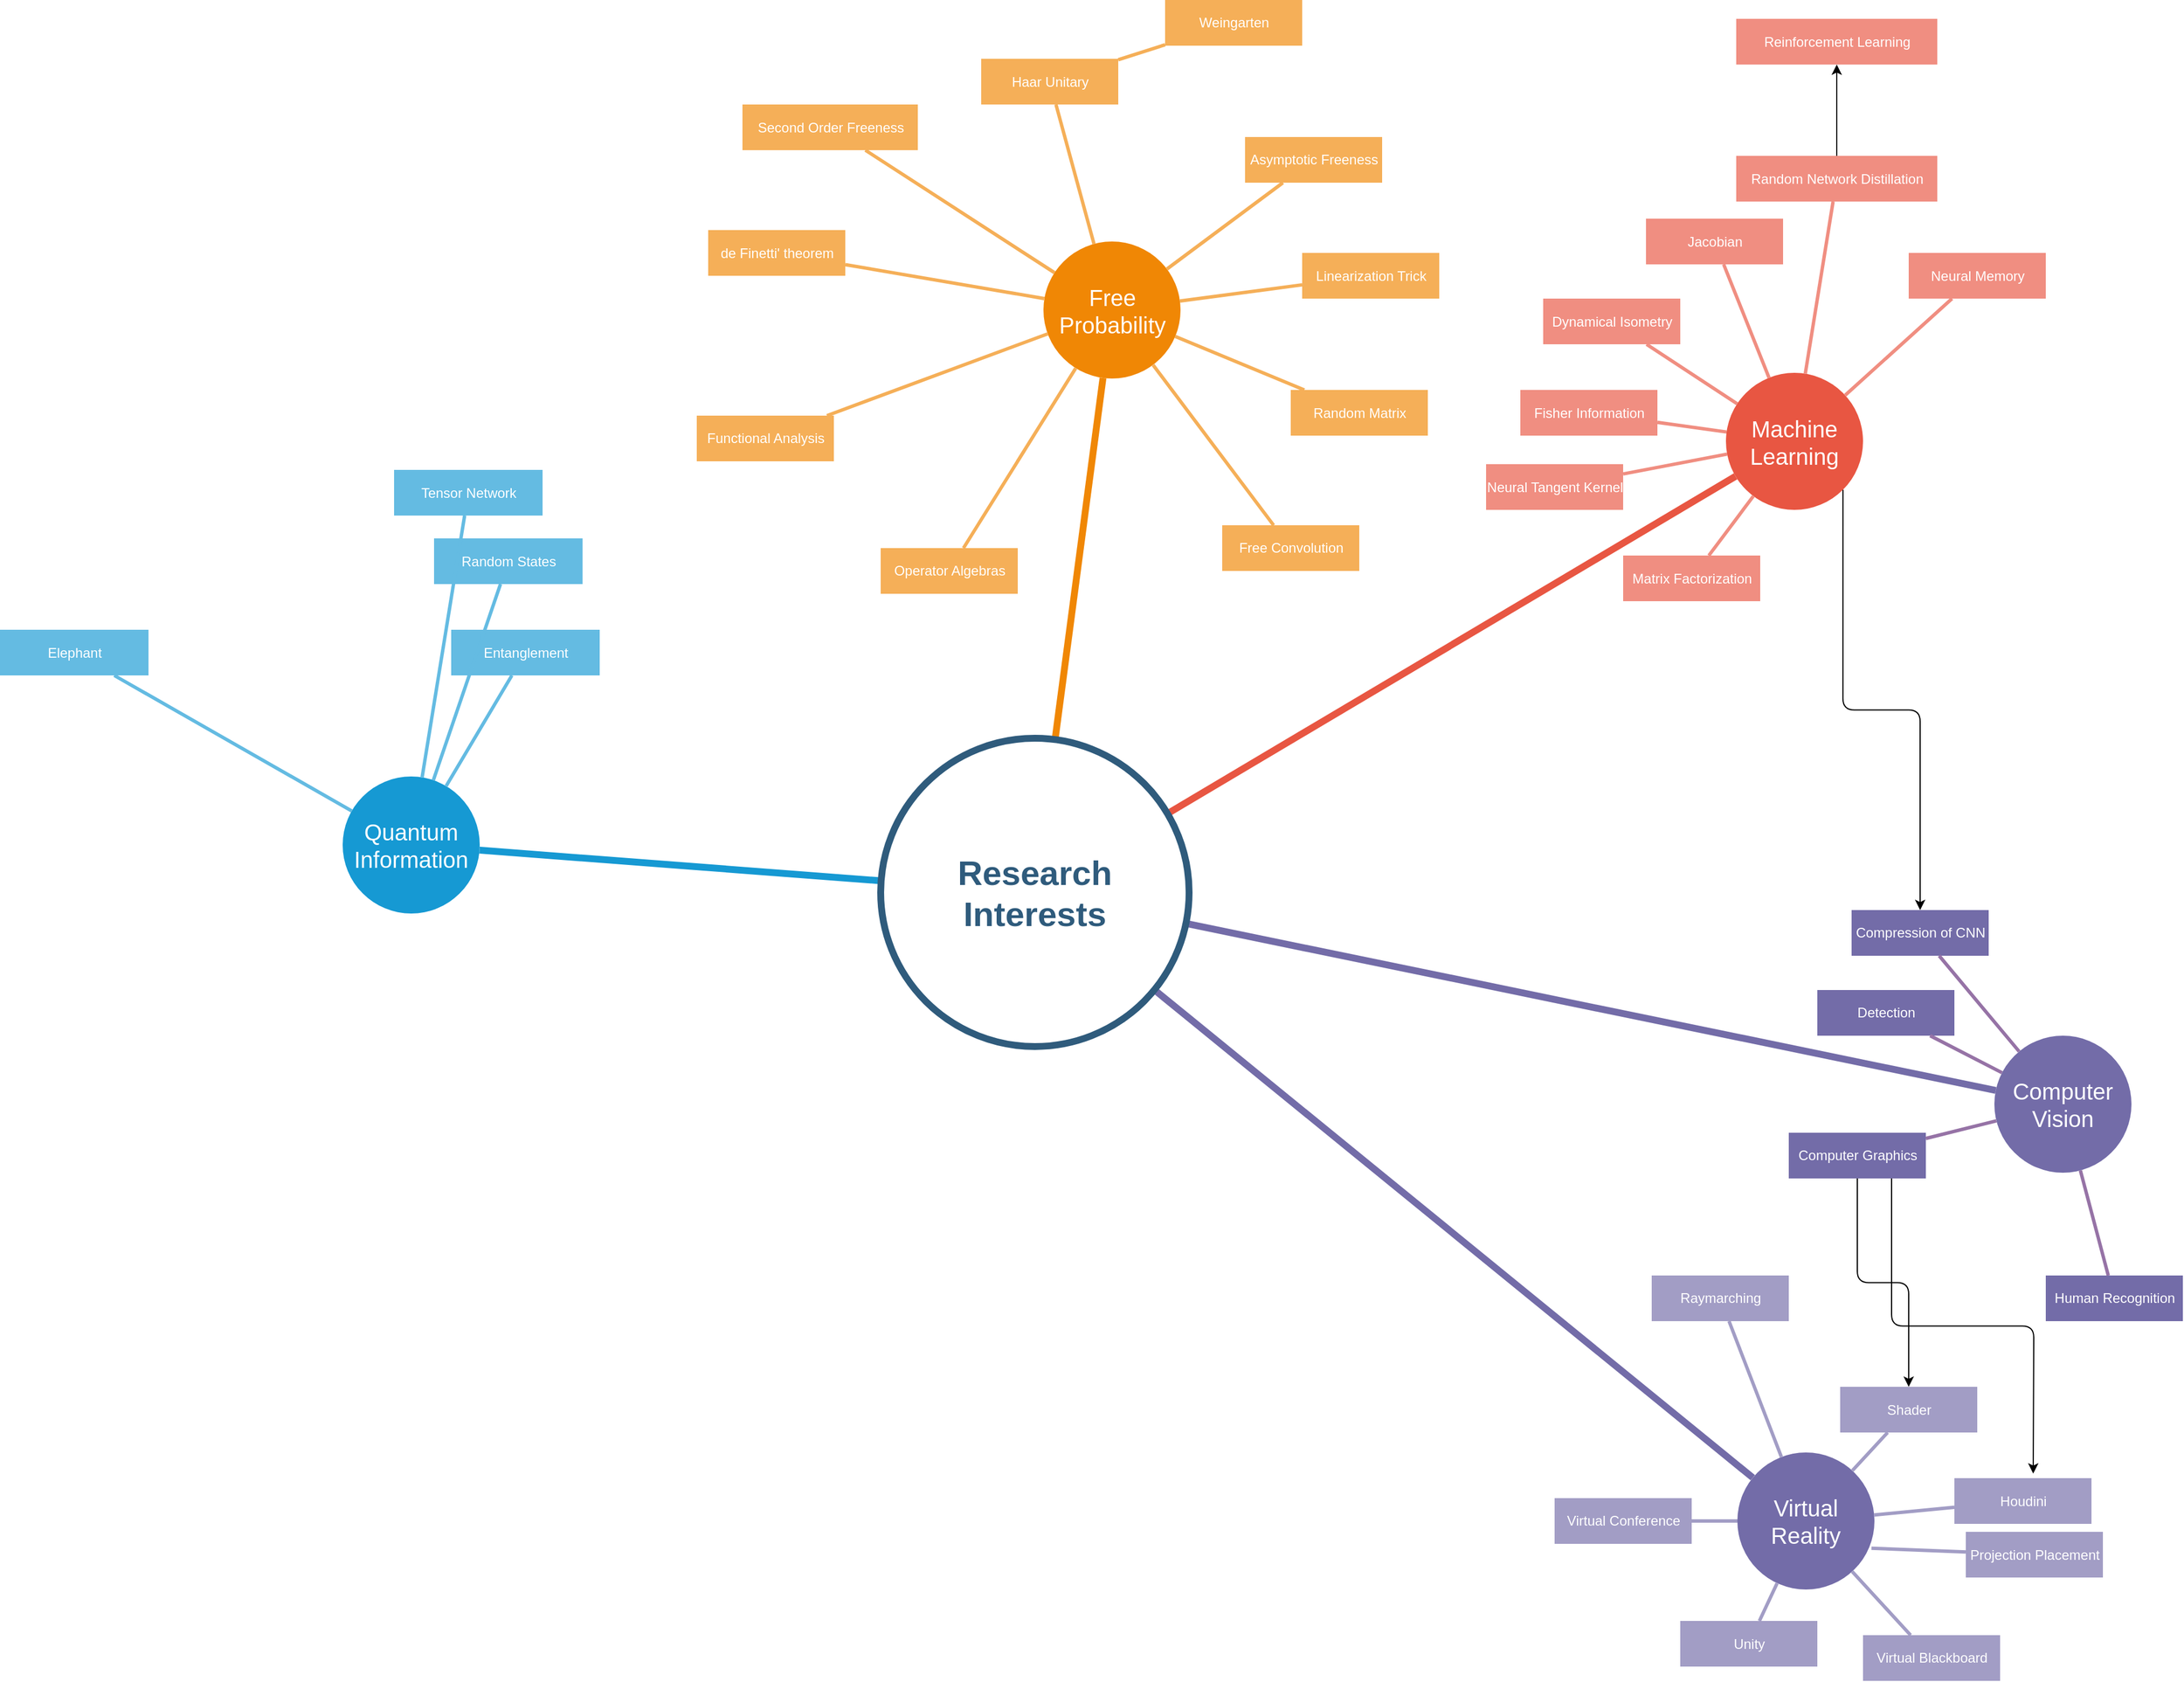 <mxfile version="14.3.1" type="github">
  <diagram id="6a731a19-8d31-9384-78a2-239565b7b9f0" name="Page-1">
    <mxGraphModel dx="1673" dy="982" grid="1" gridSize="10" guides="1" tooltips="1" connect="1" arrows="1" fold="1" page="1" pageScale="1" pageWidth="1169" pageHeight="827" background="#ffffff" math="0" shadow="0">
      <root>
        <mxCell id="0" />
        <mxCell id="1" parent="0" />
        <mxCell id="1350" value="Quantum Information" style="ellipse;whiteSpace=wrap;html=1;shadow=0;fontFamily=Helvetica;fontSize=20;fontColor=#FFFFFF;align=center;strokeWidth=3;fillColor=#1699D3;strokeColor=none;" parent="1" vertex="1">
          <mxGeometry x="490" y="710" width="120" height="120" as="geometry" />
        </mxCell>
        <mxCell id="1351" value="Free&lt;br&gt;Probability&lt;br&gt;" style="ellipse;whiteSpace=wrap;html=1;shadow=0;fontFamily=Helvetica;fontSize=20;fontColor=#FFFFFF;align=center;strokeWidth=3;fillColor=#F08705;strokeColor=none;gradientColor=none;" parent="1" vertex="1">
          <mxGeometry x="1103.5" y="241.5" width="120" height="120" as="geometry" />
        </mxCell>
        <mxCell id="DWakKwRIZ31rEBObIfgY-1554" style="edgeStyle=orthogonalEdgeStyle;orthogonalLoop=1;jettySize=auto;html=1;exitX=1;exitY=1;exitDx=0;exitDy=0;" edge="1" parent="1" source="1352" target="1436">
          <mxGeometry relative="1" as="geometry" />
        </mxCell>
        <mxCell id="1352" value="Machine&lt;br&gt;Learning" style="ellipse;whiteSpace=wrap;html=1;shadow=0;fontFamily=Helvetica;fontSize=20;fontColor=#FFFFFF;align=center;strokeWidth=3;fillColor=#E85642;strokeColor=none;" parent="1" vertex="1">
          <mxGeometry x="1701" y="356.5" width="120" height="120" as="geometry" />
        </mxCell>
        <mxCell id="1353" value="Computer&lt;br&gt;Vision" style="ellipse;whiteSpace=wrap;html=1;shadow=0;fontFamily=Helvetica;fontSize=20;fontColor=#FFFFFF;align=center;strokeWidth=3;fillColor=#736ca8;strokeColor=none;" parent="1" vertex="1">
          <mxGeometry x="1936" y="937" width="120" height="120" as="geometry" />
        </mxCell>
        <mxCell id="1354" value="Virtual&lt;br&gt;Reality" style="ellipse;whiteSpace=wrap;html=1;shadow=0;fontFamily=Helvetica;fontSize=20;fontColor=#FFFFFF;align=center;strokeWidth=3;fillColor=#736ca8;strokeColor=none;" parent="1" vertex="1">
          <mxGeometry x="1711" y="1302" width="120" height="120" as="geometry" />
        </mxCell>
        <mxCell id="1357" value="Operator Algebras" style="fillColor=#f5af58;strokeColor=none;strokeWidth=3;shadow=0;html=1;fontColor=#FFFFFF;" parent="1" vertex="1">
          <mxGeometry x="961" y="510" width="120" height="40" as="geometry" />
        </mxCell>
        <mxCell id="1359" style="endArrow=none;strokeWidth=6;strokeColor=#1699D3;html=1;" parent="1" source="1515" target="1350" edge="1">
          <mxGeometry relative="1" as="geometry" />
        </mxCell>
        <mxCell id="1360" style="endArrow=none;strokeWidth=6;strokeColor=#f08705;html=1;" parent="1" source="1515" target="1351" edge="1">
          <mxGeometry relative="1" as="geometry" />
        </mxCell>
        <mxCell id="1361" style="endArrow=none;strokeWidth=6;strokeColor=#E85642;html=1;" parent="1" source="1515" target="1352" edge="1">
          <mxGeometry relative="1" as="geometry" />
        </mxCell>
        <mxCell id="1362" style="endArrow=none;strokeWidth=6;strokeColor=#736ca8;html=1;" parent="1" source="1515" target="1353" edge="1">
          <mxGeometry relative="1" as="geometry" />
        </mxCell>
        <mxCell id="1364" style="endArrow=none;strokeWidth=6;strokeColor=#736ca8;html=1;" parent="1" source="1515" target="1354" edge="1">
          <mxGeometry relative="1" as="geometry" />
        </mxCell>
        <mxCell id="1368" value="Elephant" style="fillColor=#64BBE2;strokeColor=none;strokeWidth=3;shadow=0;html=1;fontColor=#FFFFFF;" parent="1" vertex="1">
          <mxGeometry x="190" y="581.5" width="130" height="40" as="geometry" />
        </mxCell>
        <mxCell id="1374" value="Tensor Network" style="fillColor=#64BBE2;strokeColor=none;strokeWidth=3;shadow=0;html=1;fontColor=#FFFFFF;" parent="1" vertex="1">
          <mxGeometry x="535" y="441.5" width="130" height="40" as="geometry" />
        </mxCell>
        <mxCell id="1375" value="Random States" style="fillColor=#64BBE2;strokeColor=none;strokeWidth=3;shadow=0;html=1;fontColor=#FFFFFF;" parent="1" vertex="1">
          <mxGeometry x="570" y="501.5" width="130" height="40" as="geometry" />
        </mxCell>
        <mxCell id="1376" value="Entanglement" style="fillColor=#64BBE2;strokeColor=none;strokeWidth=3;shadow=0;html=1;fontColor=#FFFFFF;" parent="1" vertex="1">
          <mxGeometry x="585" y="581.5" width="130" height="40" as="geometry" />
        </mxCell>
        <mxCell id="1377" value="" style="edgeStyle=none;endArrow=none;strokeWidth=3;strokeColor=#64BBE2;html=1;" parent="1" source="1350" target="1376" edge="1">
          <mxGeometry x="-221.5" y="56.5" width="100" height="100" as="geometry">
            <mxPoint x="-221.5" y="156.5" as="sourcePoint" />
            <mxPoint x="-121.5" y="56.5" as="targetPoint" />
          </mxGeometry>
        </mxCell>
        <mxCell id="1380" value="" style="edgeStyle=none;endArrow=none;strokeWidth=3;strokeColor=#64BBE2;html=1;" parent="1" source="1350" target="1368" edge="1">
          <mxGeometry x="-221.5" y="56.5" width="100" height="100" as="geometry">
            <mxPoint x="-221.5" y="156.5" as="sourcePoint" />
            <mxPoint x="-121.5" y="56.5" as="targetPoint" />
          </mxGeometry>
        </mxCell>
        <mxCell id="1386" value="" style="edgeStyle=none;endArrow=none;strokeWidth=3;strokeColor=#64BBE2;html=1;" parent="1" source="1350" target="1374" edge="1">
          <mxGeometry x="-221.5" y="56.5" width="100" height="100" as="geometry">
            <mxPoint x="-221.5" y="156.5" as="sourcePoint" />
            <mxPoint x="-121.5" y="56.5" as="targetPoint" />
          </mxGeometry>
        </mxCell>
        <mxCell id="1387" value="" style="edgeStyle=none;endArrow=none;strokeWidth=3;strokeColor=#64BBE2;html=1;" parent="1" source="1350" target="1375" edge="1">
          <mxGeometry x="-221.5" y="56.5" width="100" height="100" as="geometry">
            <mxPoint x="-221.5" y="156.5" as="sourcePoint" />
            <mxPoint x="-121.5" y="56.5" as="targetPoint" />
          </mxGeometry>
        </mxCell>
        <mxCell id="1388" value="Functional Analysis" style="fillColor=#f5af58;strokeColor=none;strokeWidth=3;shadow=0;html=1;fontColor=#FFFFFF;" parent="1" vertex="1">
          <mxGeometry x="800" y="394" width="120" height="40" as="geometry" />
        </mxCell>
        <mxCell id="1389" value="Weingarten" style="fillColor=#f5af58;strokeColor=none;strokeWidth=3;shadow=0;html=1;fontColor=#FFFFFF;" parent="1" vertex="1">
          <mxGeometry x="1210" y="30" width="120" height="40" as="geometry" />
        </mxCell>
        <mxCell id="1391" value="de Finetti&#39; theorem" style="fillColor=#f5af58;strokeColor=none;strokeWidth=3;shadow=0;html=1;fontColor=#FFFFFF;" parent="1" vertex="1">
          <mxGeometry x="810" y="231.5" width="120" height="40" as="geometry" />
        </mxCell>
        <mxCell id="1392" value="Second Order Freeness" style="fillColor=#f5af58;strokeColor=none;strokeWidth=3;shadow=0;html=1;fontColor=#FFFFFF;" parent="1" vertex="1">
          <mxGeometry x="840" y="121.5" width="153.5" height="40" as="geometry" />
        </mxCell>
        <mxCell id="1393" value="Haar Unitary" style="fillColor=#f5af58;strokeColor=none;strokeWidth=3;shadow=0;html=1;fontColor=#FFFFFF;" parent="1" vertex="1">
          <mxGeometry x="1049" y="81.5" width="120" height="40" as="geometry" />
        </mxCell>
        <mxCell id="1394" value="Asymptotic Freeness" style="fillColor=#f5af58;strokeColor=none;strokeWidth=3;shadow=0;html=1;fontColor=#FFFFFF;" parent="1" vertex="1">
          <mxGeometry x="1280" y="150" width="120" height="40" as="geometry" />
        </mxCell>
        <mxCell id="1395" value="Linearization Trick" style="fillColor=#f5af58;strokeColor=none;strokeWidth=3;shadow=0;html=1;fontColor=#FFFFFF;" parent="1" vertex="1">
          <mxGeometry x="1330" y="251.5" width="120" height="40" as="geometry" />
        </mxCell>
        <mxCell id="1396" value="Random Matrix" style="fillColor=#f5af58;strokeColor=none;strokeWidth=3;shadow=0;html=1;fontColor=#FFFFFF;" parent="1" vertex="1">
          <mxGeometry x="1320" y="371.5" width="120" height="40" as="geometry" />
        </mxCell>
        <mxCell id="1398" value="Free Convolution" style="fillColor=#f5af58;strokeColor=none;strokeWidth=3;shadow=0;html=1;fontColor=#FFFFFF;" parent="1" vertex="1">
          <mxGeometry x="1260" y="490" width="120" height="40" as="geometry" />
        </mxCell>
        <mxCell id="1399" value="" style="edgeStyle=none;endArrow=none;strokeWidth=3;strokeColor=#F5AF58;html=1;" parent="1" source="1351" target="1357" edge="1">
          <mxGeometry x="3.5" y="21.5" width="100" height="100" as="geometry">
            <mxPoint x="3.5" y="121.5" as="sourcePoint" />
            <mxPoint x="103.5" y="21.5" as="targetPoint" />
          </mxGeometry>
        </mxCell>
        <mxCell id="1400" value="" style="edgeStyle=none;endArrow=none;strokeWidth=3;strokeColor=#F5AF58;html=1;" parent="1" source="1351" target="1388" edge="1">
          <mxGeometry x="3.5" y="21.5" width="100" height="100" as="geometry">
            <mxPoint x="3.5" y="121.5" as="sourcePoint" />
            <mxPoint x="103.5" y="21.5" as="targetPoint" />
          </mxGeometry>
        </mxCell>
        <mxCell id="1401" value="" style="edgeStyle=none;endArrow=none;strokeWidth=3;strokeColor=#F5AF58;html=1;" parent="1" source="1393" target="1389" edge="1">
          <mxGeometry x="3.5" y="21.5" width="100" height="100" as="geometry">
            <mxPoint x="3.5" y="121.5" as="sourcePoint" />
            <mxPoint x="103.5" y="21.5" as="targetPoint" />
          </mxGeometry>
        </mxCell>
        <mxCell id="1403" value="" style="edgeStyle=none;endArrow=none;strokeWidth=3;strokeColor=#F5AF58;html=1;" parent="1" source="1351" target="1391" edge="1">
          <mxGeometry x="3.5" y="21.5" width="100" height="100" as="geometry">
            <mxPoint x="3.5" y="121.5" as="sourcePoint" />
            <mxPoint x="103.5" y="21.5" as="targetPoint" />
          </mxGeometry>
        </mxCell>
        <mxCell id="1404" value="" style="edgeStyle=none;endArrow=none;strokeWidth=3;strokeColor=#F5AF58;html=1;" parent="1" source="1351" target="1392" edge="1">
          <mxGeometry x="3.5" y="21.5" width="100" height="100" as="geometry">
            <mxPoint x="3.5" y="121.5" as="sourcePoint" />
            <mxPoint x="103.5" y="21.5" as="targetPoint" />
          </mxGeometry>
        </mxCell>
        <mxCell id="1405" value="" style="edgeStyle=none;endArrow=none;strokeWidth=3;strokeColor=#F5AF58;html=1;" parent="1" source="1351" target="1393" edge="1">
          <mxGeometry x="3.5" y="21.5" width="100" height="100" as="geometry">
            <mxPoint x="3.5" y="121.5" as="sourcePoint" />
            <mxPoint x="103.5" y="21.5" as="targetPoint" />
          </mxGeometry>
        </mxCell>
        <mxCell id="1406" value="" style="edgeStyle=none;endArrow=none;strokeWidth=3;strokeColor=#F5AF58;html=1;" parent="1" source="1351" target="1394" edge="1">
          <mxGeometry x="3.5" y="21.5" width="100" height="100" as="geometry">
            <mxPoint x="3.5" y="121.5" as="sourcePoint" />
            <mxPoint x="103.5" y="21.5" as="targetPoint" />
          </mxGeometry>
        </mxCell>
        <mxCell id="1407" value="" style="edgeStyle=none;endArrow=none;strokeWidth=3;strokeColor=#F5AF58;html=1;" parent="1" source="1351" target="1395" edge="1">
          <mxGeometry x="3.5" y="21.5" width="100" height="100" as="geometry">
            <mxPoint x="3.5" y="121.5" as="sourcePoint" />
            <mxPoint x="103.5" y="21.5" as="targetPoint" />
          </mxGeometry>
        </mxCell>
        <mxCell id="1408" value="" style="edgeStyle=none;endArrow=none;strokeWidth=3;strokeColor=#F5AF58;html=1;" parent="1" source="1351" target="1396" edge="1">
          <mxGeometry x="3.5" y="21.5" width="100" height="100" as="geometry">
            <mxPoint x="3.5" y="121.5" as="sourcePoint" />
            <mxPoint x="103.5" y="21.5" as="targetPoint" />
          </mxGeometry>
        </mxCell>
        <mxCell id="1410" value="" style="edgeStyle=none;endArrow=none;strokeWidth=3;strokeColor=#F5AF58;html=1;" parent="1" source="1351" target="1398" edge="1">
          <mxGeometry x="3.5" y="21.5" width="100" height="100" as="geometry">
            <mxPoint x="3.5" y="121.5" as="sourcePoint" />
            <mxPoint x="103.5" y="21.5" as="targetPoint" />
          </mxGeometry>
        </mxCell>
        <mxCell id="1411" value="Matrix Factorization" style="fillColor=#f08e81;strokeColor=none;strokeWidth=3;shadow=0;html=1;fontColor=#FFFFFF;" parent="1" vertex="1">
          <mxGeometry x="1611" y="516.5" width="120" height="40" as="geometry" />
        </mxCell>
        <mxCell id="1413" value="Neural Tangent Kernel" style="fillColor=#f08e81;strokeColor=none;strokeWidth=3;shadow=0;html=1;fontColor=#FFFFFF;" parent="1" vertex="1">
          <mxGeometry x="1491" y="436.5" width="120" height="40" as="geometry" />
        </mxCell>
        <mxCell id="1414" value="Fisher Information" style="fillColor=#f08e81;strokeColor=none;strokeWidth=3;shadow=0;html=1;fontColor=#FFFFFF;" parent="1" vertex="1">
          <mxGeometry x="1521" y="371.5" width="120" height="40" as="geometry" />
        </mxCell>
        <mxCell id="1415" value="Dynamical Isometry" style="fillColor=#f08e81;strokeColor=none;strokeWidth=3;shadow=0;html=1;fontColor=#FFFFFF;" parent="1" vertex="1">
          <mxGeometry x="1541" y="291.5" width="120" height="40" as="geometry" />
        </mxCell>
        <mxCell id="1416" value="Jacobian" style="fillColor=#f08e81;strokeColor=none;strokeWidth=3;shadow=0;html=1;fontColor=#FFFFFF;" parent="1" vertex="1">
          <mxGeometry x="1631" y="221.5" width="120" height="40" as="geometry" />
        </mxCell>
        <mxCell id="DWakKwRIZ31rEBObIfgY-1552" value="" style="edgeStyle=orthogonalEdgeStyle;orthogonalLoop=1;jettySize=auto;html=1;" edge="1" parent="1" source="1417" target="DWakKwRIZ31rEBObIfgY-1551">
          <mxGeometry relative="1" as="geometry" />
        </mxCell>
        <mxCell id="1417" value="Random Network Distillation" style="fillColor=#f08e81;strokeColor=none;strokeWidth=3;shadow=0;html=1;fontColor=#FFFFFF;" parent="1" vertex="1">
          <mxGeometry x="1710" y="166.5" width="176" height="40" as="geometry" />
        </mxCell>
        <mxCell id="1418" value="Neural Memory" style="fillColor=#f08e81;strokeColor=none;strokeWidth=3;shadow=0;html=1;fontColor=#FFFFFF;" parent="1" vertex="1">
          <mxGeometry x="1861" y="251.5" width="120" height="40" as="geometry" />
        </mxCell>
        <mxCell id="1423" value="" style="edgeStyle=none;endArrow=none;strokeWidth=3;strokeColor=#F08E81;html=1;" parent="1" source="1352" target="1411" edge="1">
          <mxGeometry x="31" y="106.5" width="100" height="100" as="geometry">
            <mxPoint x="31" y="206.5" as="sourcePoint" />
            <mxPoint x="131" y="106.5" as="targetPoint" />
          </mxGeometry>
        </mxCell>
        <mxCell id="1424" value="" style="edgeStyle=none;endArrow=none;strokeWidth=3;strokeColor=#F08E81;html=1;" parent="1" source="1352" target="1413" edge="1">
          <mxGeometry x="31" y="106.5" width="100" height="100" as="geometry">
            <mxPoint x="31" y="206.5" as="sourcePoint" />
            <mxPoint x="131" y="106.5" as="targetPoint" />
          </mxGeometry>
        </mxCell>
        <mxCell id="1425" value="" style="edgeStyle=none;endArrow=none;strokeWidth=3;strokeColor=#F08E81;html=1;" parent="1" source="1352" target="1414" edge="1">
          <mxGeometry x="31" y="106.5" width="100" height="100" as="geometry">
            <mxPoint x="31" y="206.5" as="sourcePoint" />
            <mxPoint x="131" y="106.5" as="targetPoint" />
          </mxGeometry>
        </mxCell>
        <mxCell id="1426" value="" style="edgeStyle=none;endArrow=none;strokeWidth=3;strokeColor=#F08E81;html=1;" parent="1" source="1352" target="1415" edge="1">
          <mxGeometry x="31" y="106.5" width="100" height="100" as="geometry">
            <mxPoint x="31" y="206.5" as="sourcePoint" />
            <mxPoint x="131" y="106.5" as="targetPoint" />
          </mxGeometry>
        </mxCell>
        <mxCell id="1427" value="" style="edgeStyle=none;endArrow=none;strokeWidth=3;strokeColor=#F08E81;html=1;" parent="1" source="1352" target="1416" edge="1">
          <mxGeometry x="31" y="106.5" width="100" height="100" as="geometry">
            <mxPoint x="31" y="206.5" as="sourcePoint" />
            <mxPoint x="131" y="106.5" as="targetPoint" />
          </mxGeometry>
        </mxCell>
        <mxCell id="1428" value="" style="edgeStyle=none;endArrow=none;strokeWidth=3;strokeColor=#F08E81;html=1;" parent="1" source="1352" target="1417" edge="1">
          <mxGeometry x="31" y="106.5" width="100" height="100" as="geometry">
            <mxPoint x="31" y="206.5" as="sourcePoint" />
            <mxPoint x="131" y="106.5" as="targetPoint" />
          </mxGeometry>
        </mxCell>
        <mxCell id="1429" value="" style="edgeStyle=none;endArrow=none;strokeWidth=3;strokeColor=#F08E81;html=1;" parent="1" source="1352" target="1418" edge="1">
          <mxGeometry x="31" y="106.5" width="100" height="100" as="geometry">
            <mxPoint x="31" y="206.5" as="sourcePoint" />
            <mxPoint x="131" y="106.5" as="targetPoint" />
          </mxGeometry>
        </mxCell>
        <mxCell id="1435" value="Detection" style="strokeColor=none;strokeWidth=3;shadow=0;html=1;fontColor=#FFFFFF;fillColor=#736ca8;" parent="1" vertex="1">
          <mxGeometry x="1781" y="897" width="120" height="40" as="geometry" />
        </mxCell>
        <mxCell id="1436" value="Compression of CNN" style="strokeColor=none;strokeWidth=3;shadow=0;html=1;fontColor=#FFFFFF;fillColor=#736ca8;" parent="1" vertex="1">
          <mxGeometry x="1811" y="827" width="120" height="40" as="geometry" />
        </mxCell>
        <mxCell id="1443" value="Human Recognition" style="strokeColor=none;strokeWidth=3;shadow=0;html=1;fontColor=#FFFFFF;fillColor=#736ca8;" parent="1" vertex="1">
          <mxGeometry x="1981" y="1147" width="120" height="40" as="geometry" />
        </mxCell>
        <mxCell id="DWakKwRIZ31rEBObIfgY-1555" style="edgeStyle=orthogonalEdgeStyle;orthogonalLoop=1;jettySize=auto;html=1;exitX=0.5;exitY=1;exitDx=0;exitDy=0;entryX=0.5;entryY=0;entryDx=0;entryDy=0;" edge="1" parent="1" source="1445" target="1459">
          <mxGeometry relative="1" as="geometry" />
        </mxCell>
        <mxCell id="DWakKwRIZ31rEBObIfgY-1556" style="edgeStyle=orthogonalEdgeStyle;orthogonalLoop=1;jettySize=auto;html=1;exitX=0.75;exitY=1;exitDx=0;exitDy=0;" edge="1" parent="1" source="1445">
          <mxGeometry relative="1" as="geometry">
            <mxPoint x="1970" y="1320.5" as="targetPoint" />
          </mxGeometry>
        </mxCell>
        <mxCell id="1445" value="Computer Graphics" style="fillColor=#736ca8;strokeColor=none;strokeWidth=3;shadow=0;html=1;fontColor=#FFFFFF;" parent="1" vertex="1">
          <mxGeometry x="1756" y="1022" width="120" height="40" as="geometry" />
        </mxCell>
        <mxCell id="1446" value="" style="edgeStyle=none;endArrow=none;strokeWidth=3;strokeColor=#9673a6;html=1;fillColor=#e1d5e7;" parent="1" source="1353" target="1435" edge="1">
          <mxGeometry x="-24" y="327" width="100" height="100" as="geometry">
            <mxPoint x="-24" y="427" as="sourcePoint" />
            <mxPoint x="76" y="327" as="targetPoint" />
          </mxGeometry>
        </mxCell>
        <mxCell id="1447" value="" style="edgeStyle=none;endArrow=none;strokeWidth=3;strokeColor=#9673a6;html=1;fillColor=#e1d5e7;" parent="1" source="1353" target="1436" edge="1">
          <mxGeometry x="-24" y="327" width="100" height="100" as="geometry">
            <mxPoint x="-24" y="427" as="sourcePoint" />
            <mxPoint x="76" y="327" as="targetPoint" />
          </mxGeometry>
        </mxCell>
        <mxCell id="1454" value="" style="edgeStyle=none;endArrow=none;strokeWidth=3;strokeColor=#9673a6;html=1;fillColor=#e1d5e7;" parent="1" source="1353" target="1443" edge="1">
          <mxGeometry x="-24" y="327" width="100" height="100" as="geometry">
            <mxPoint x="-24" y="427" as="sourcePoint" />
            <mxPoint x="76" y="327" as="targetPoint" />
          </mxGeometry>
        </mxCell>
        <mxCell id="1456" value="" style="edgeStyle=none;endArrow=none;strokeWidth=3;strokeColor=#9673a6;html=1;fillColor=#e1d5e7;" parent="1" source="1353" target="1445" edge="1">
          <mxGeometry x="-24" y="327" width="100" height="100" as="geometry">
            <mxPoint x="-24" y="427" as="sourcePoint" />
            <mxPoint x="76" y="327" as="targetPoint" />
          </mxGeometry>
        </mxCell>
        <mxCell id="1457" value="Unity" style="fillColor=#a29dc5;strokeColor=none;strokeWidth=3;shadow=0;html=1;fontColor=#FFFFFF;" parent="1" vertex="1">
          <mxGeometry x="1661" y="1449.5" width="120" height="40" as="geometry" />
        </mxCell>
        <mxCell id="1458" value="Raymarching" style="fillColor=#a29dc5;strokeColor=none;strokeWidth=3;shadow=0;html=1;fontColor=#FFFFFF;" parent="1" vertex="1">
          <mxGeometry x="1636" y="1147" width="120" height="40" as="geometry" />
        </mxCell>
        <mxCell id="1459" value="Shader" style="fillColor=#a29dc5;strokeColor=none;strokeWidth=3;shadow=0;html=1;fontColor=#FFFFFF;" parent="1" vertex="1">
          <mxGeometry x="1801" y="1244.5" width="120" height="40" as="geometry" />
        </mxCell>
        <mxCell id="1460" value="Houdini" style="fillColor=#a29dc5;strokeColor=none;strokeWidth=3;shadow=0;html=1;fontColor=#FFFFFF;" parent="1" vertex="1">
          <mxGeometry x="1901" y="1324.5" width="120" height="40" as="geometry" />
        </mxCell>
        <mxCell id="1461" value="Virtual Blackboard" style="fillColor=#a29dc5;strokeColor=none;strokeWidth=3;shadow=0;html=1;fontColor=#FFFFFF;" parent="1" vertex="1">
          <mxGeometry x="1821" y="1462" width="120" height="40" as="geometry" />
        </mxCell>
        <mxCell id="1462" value="Virtual Conference" style="fillColor=#a29dc5;strokeColor=none;strokeWidth=3;shadow=0;html=1;fontColor=#FFFFFF;" parent="1" vertex="1">
          <mxGeometry x="1551" y="1342" width="120" height="40" as="geometry" />
        </mxCell>
        <mxCell id="1463" value="" style="edgeStyle=none;endArrow=none;strokeWidth=3;strokeColor=#A29DC5;html=1;" parent="1" source="1354" target="1460" edge="1">
          <mxGeometry x="251" y="27" width="100" height="100" as="geometry">
            <mxPoint x="251" y="127" as="sourcePoint" />
            <mxPoint x="351" y="27" as="targetPoint" />
          </mxGeometry>
        </mxCell>
        <mxCell id="1464" value="" style="edgeStyle=none;endArrow=none;strokeWidth=3;strokeColor=#A29DC5;html=1;" parent="1" source="1354" target="1461" edge="1">
          <mxGeometry x="251" y="27" width="100" height="100" as="geometry">
            <mxPoint x="251" y="127" as="sourcePoint" />
            <mxPoint x="351" y="27" as="targetPoint" />
          </mxGeometry>
        </mxCell>
        <mxCell id="1465" value="" style="edgeStyle=none;endArrow=none;strokeWidth=3;strokeColor=#A29DC5;html=1;" parent="1" source="1354" target="1458" edge="1">
          <mxGeometry x="251" y="27" width="100" height="100" as="geometry">
            <mxPoint x="251" y="127" as="sourcePoint" />
            <mxPoint x="351" y="27" as="targetPoint" />
          </mxGeometry>
        </mxCell>
        <mxCell id="1466" value="" style="edgeStyle=none;endArrow=none;strokeWidth=3;strokeColor=#A29DC5;html=1;" parent="1" source="1354" target="1462" edge="1">
          <mxGeometry x="251" y="27" width="100" height="100" as="geometry">
            <mxPoint x="251" y="127" as="sourcePoint" />
            <mxPoint x="351" y="27" as="targetPoint" />
          </mxGeometry>
        </mxCell>
        <mxCell id="1467" value="" style="edgeStyle=none;endArrow=none;strokeWidth=3;strokeColor=#A29DC5;html=1;" parent="1" source="1354" target="1457" edge="1">
          <mxGeometry x="251" y="27" width="100" height="100" as="geometry">
            <mxPoint x="251" y="127" as="sourcePoint" />
            <mxPoint x="351" y="27" as="targetPoint" />
          </mxGeometry>
        </mxCell>
        <mxCell id="1514" style="edgeStyle=orthogonalEdgeStyle;html=1;exitX=0.75;exitY=0;entryX=0.75;entryY=0;startArrow=none;startFill=0;endArrow=block;endFill=1;jettySize=auto;orthogonalLoop=1;strokeColor=#12aab5;strokeWidth=6;fontSize=20;fontColor=#2F5B7C;" parent="1" source="1414" target="1414" edge="1">
          <mxGeometry relative="1" as="geometry" />
        </mxCell>
        <mxCell id="1515" value="Research &lt;br&gt;Interests" style="ellipse;whiteSpace=wrap;html=1;shadow=0;fontFamily=Helvetica;fontSize=30;fontColor=#2F5B7C;align=center;strokeColor=#2F5B7C;strokeWidth=6;fillColor=#FFFFFF;fontStyle=1;gradientColor=none;" parent="1" vertex="1">
          <mxGeometry x="961" y="676.5" width="270" height="270" as="geometry" />
        </mxCell>
        <mxCell id="1541" value="" style="edgeStyle=none;endArrow=none;strokeWidth=3;strokeColor=#A29DC5;html=1;" parent="1" source="1354" target="1459" edge="1">
          <mxGeometry x="-1174" y="-278" width="100" height="100" as="geometry">
            <mxPoint x="-1174" y="-178" as="sourcePoint" />
            <mxPoint x="-1074" y="-278" as="targetPoint" />
          </mxGeometry>
        </mxCell>
        <mxCell id="DWakKwRIZ31rEBObIfgY-1545" value="Projection Placement" style="fillColor=#a29dc5;strokeColor=none;strokeWidth=3;shadow=0;html=1;fontColor=#FFFFFF;" vertex="1" parent="1">
          <mxGeometry x="1911" y="1371.5" width="120" height="40" as="geometry" />
        </mxCell>
        <mxCell id="DWakKwRIZ31rEBObIfgY-1546" value="" style="edgeStyle=none;endArrow=none;strokeWidth=3;strokeColor=#A29DC5;html=1;exitX=0.978;exitY=0.699;exitDx=0;exitDy=0;exitPerimeter=0;" edge="1" parent="1" target="DWakKwRIZ31rEBObIfgY-1545" source="1354">
          <mxGeometry x="261" y="74" width="100" height="100" as="geometry">
            <mxPoint x="1840.76" y="1403.637" as="sourcePoint" />
            <mxPoint x="361" y="74" as="targetPoint" />
          </mxGeometry>
        </mxCell>
        <mxCell id="DWakKwRIZ31rEBObIfgY-1551" value="Reinforcement Learning" style="fillColor=#f08e81;strokeColor=none;strokeWidth=3;shadow=0;html=1;fontColor=#FFFFFF;" vertex="1" parent="1">
          <mxGeometry x="1710" y="46.5" width="176" height="40" as="geometry" />
        </mxCell>
      </root>
    </mxGraphModel>
  </diagram>
</mxfile>
